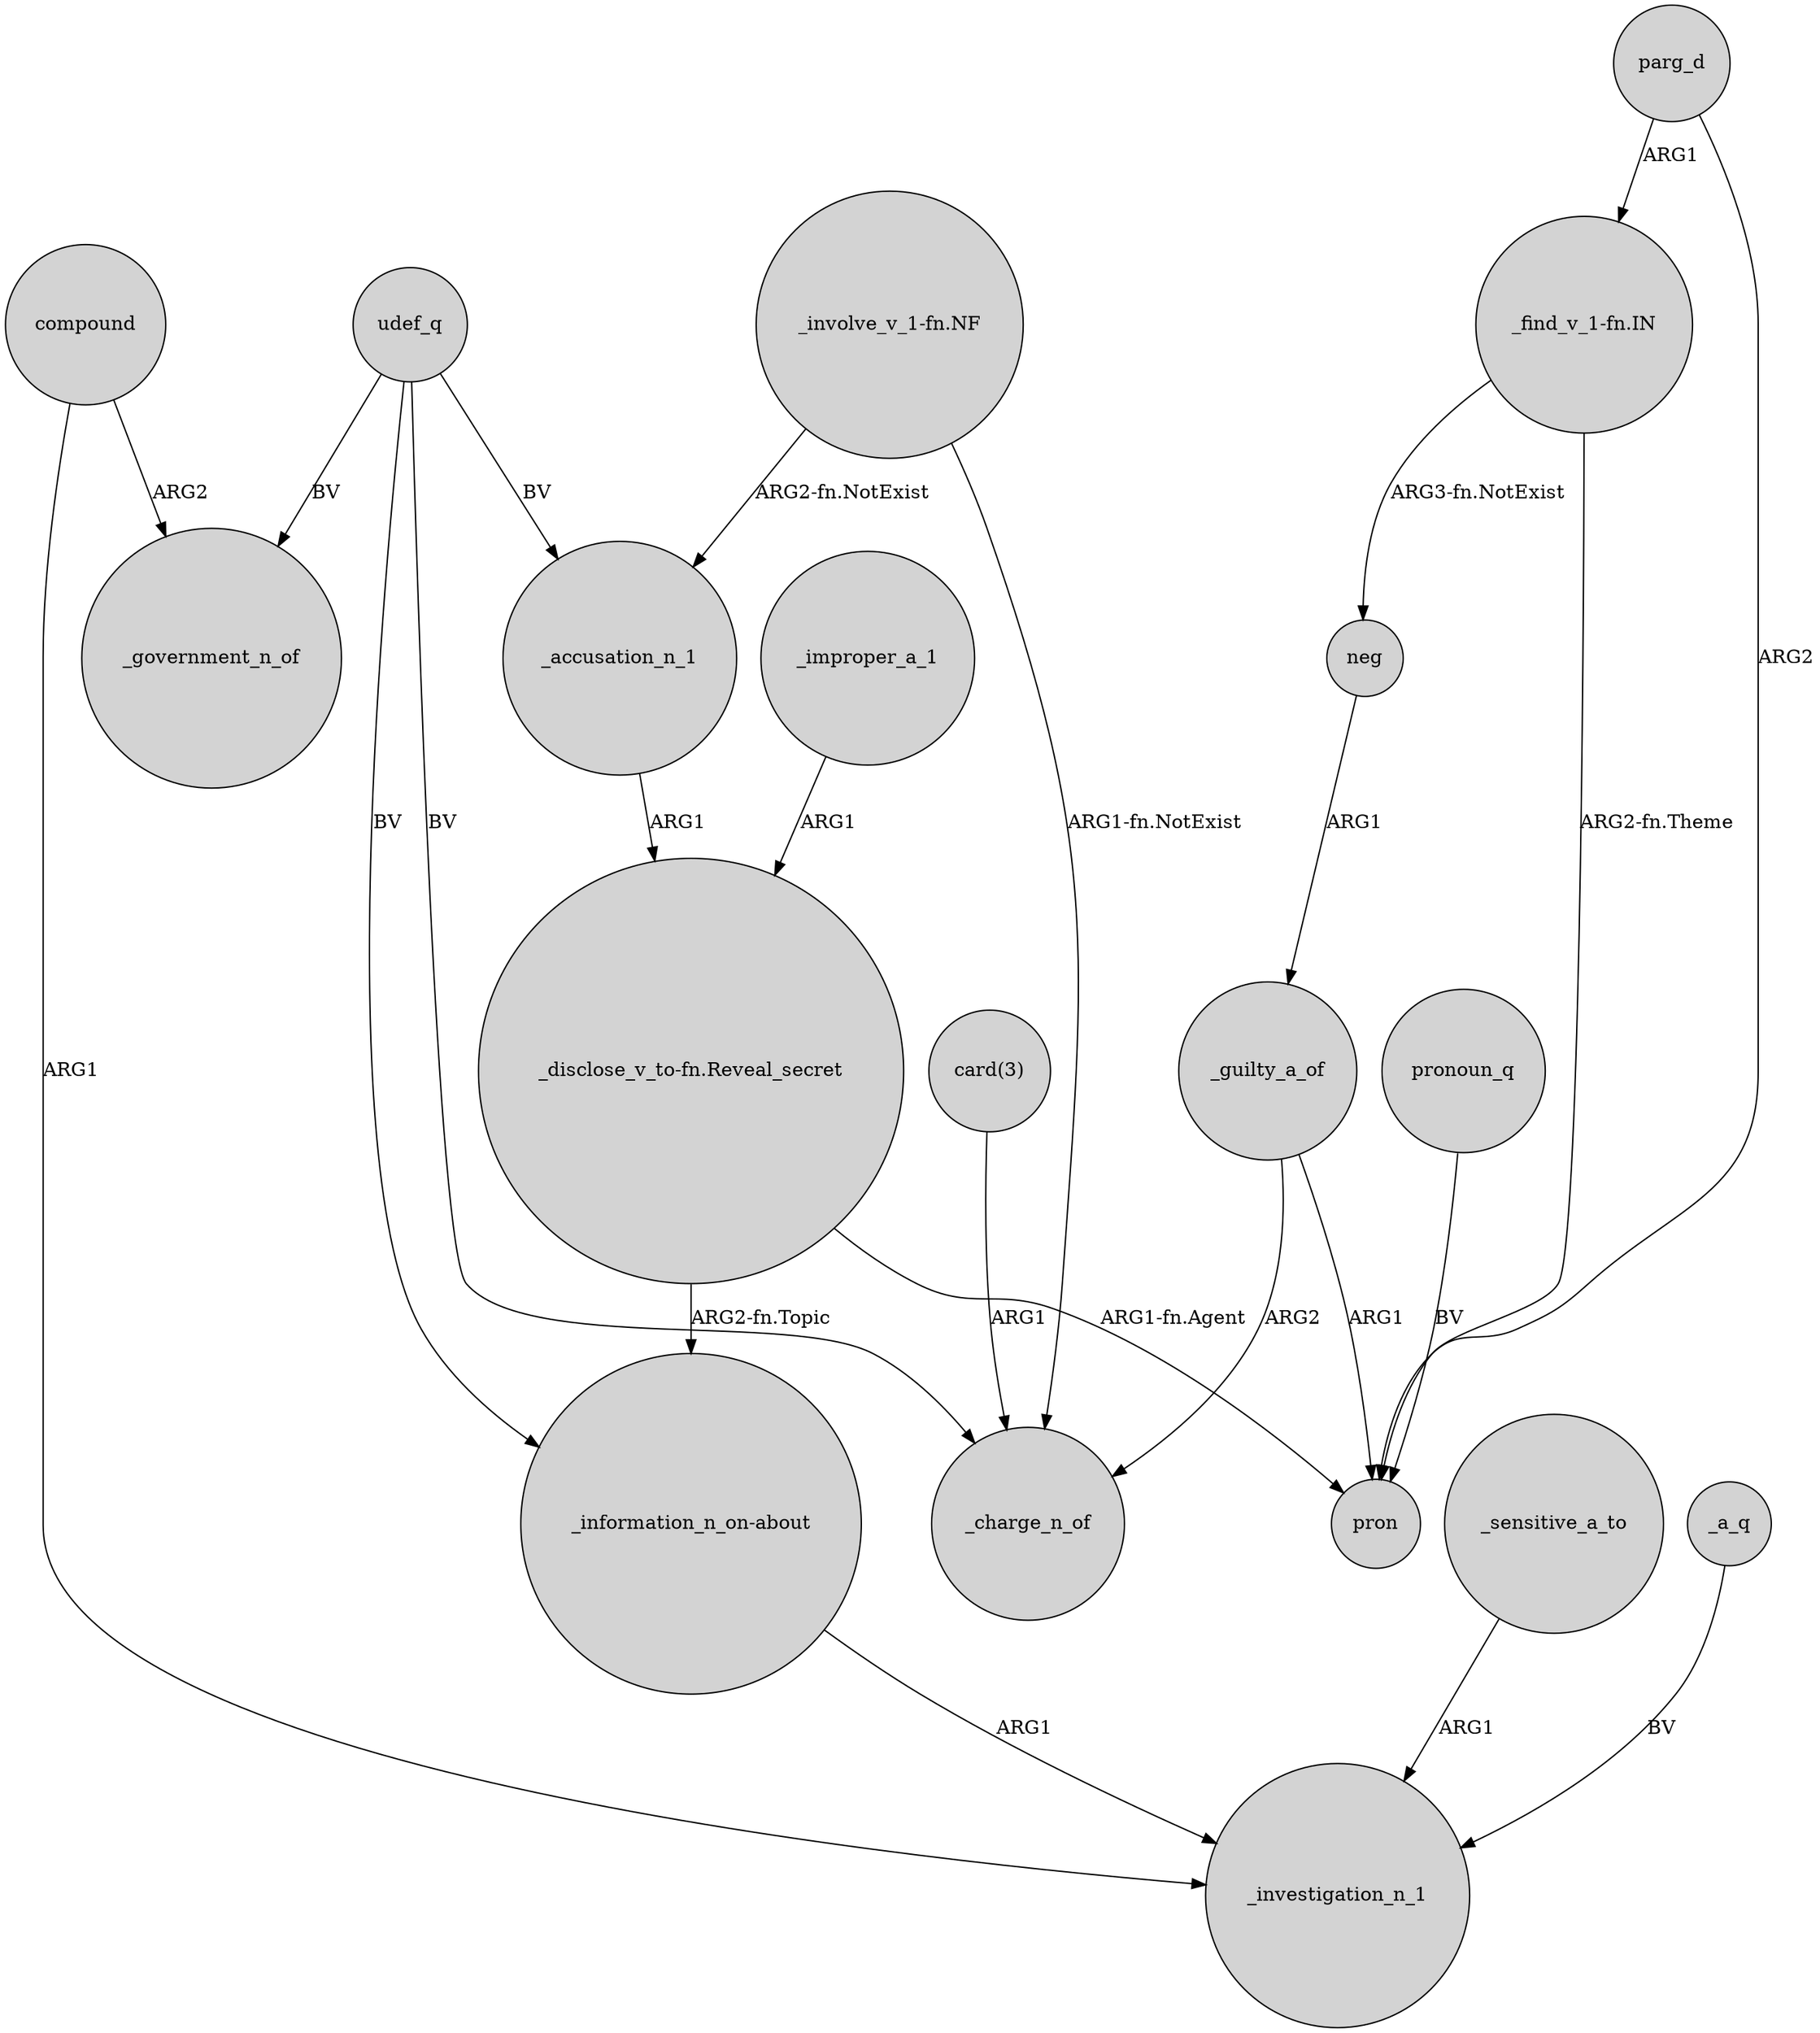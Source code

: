 digraph {
	node [shape=circle style=filled]
	_guilty_a_of -> _charge_n_of [label=ARG2]
	compound -> _investigation_n_1 [label=ARG1]
	_improper_a_1 -> "_disclose_v_to-fn.Reveal_secret" [label=ARG1]
	compound -> _government_n_of [label=ARG2]
	udef_q -> _government_n_of [label=BV]
	"_involve_v_1-fn.NF" -> _charge_n_of [label="ARG1-fn.NotExist"]
	"_find_v_1-fn.IN" -> neg [label="ARG3-fn.NotExist"]
	"_information_n_on-about" -> _investigation_n_1 [label=ARG1]
	"card(3)" -> _charge_n_of [label=ARG1]
	udef_q -> _charge_n_of [label=BV]
	udef_q -> "_information_n_on-about" [label=BV]
	parg_d -> pron [label=ARG2]
	_accusation_n_1 -> "_disclose_v_to-fn.Reveal_secret" [label=ARG1]
	_guilty_a_of -> pron [label=ARG1]
	pronoun_q -> pron [label=BV]
	_sensitive_a_to -> _investigation_n_1 [label=ARG1]
	_a_q -> _investigation_n_1 [label=BV]
	"_involve_v_1-fn.NF" -> _accusation_n_1 [label="ARG2-fn.NotExist"]
	"_disclose_v_to-fn.Reveal_secret" -> "_information_n_on-about" [label="ARG2-fn.Topic"]
	parg_d -> "_find_v_1-fn.IN" [label=ARG1]
	"_find_v_1-fn.IN" -> pron [label="ARG2-fn.Theme"]
	neg -> _guilty_a_of [label=ARG1]
	udef_q -> _accusation_n_1 [label=BV]
	"_disclose_v_to-fn.Reveal_secret" -> pron [label="ARG1-fn.Agent"]
}
